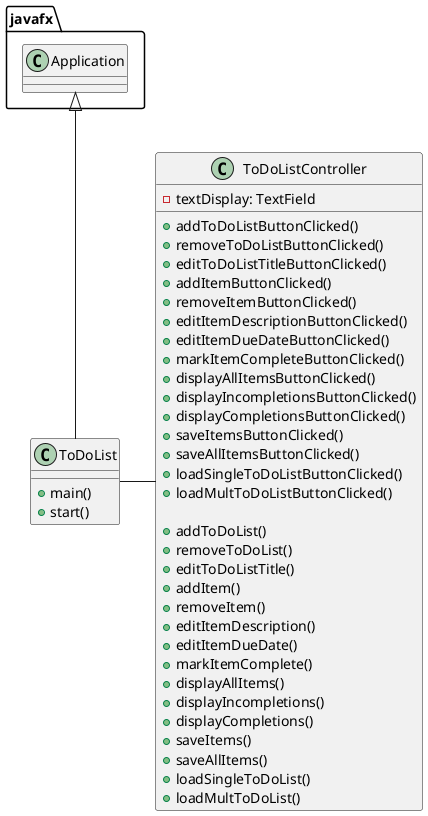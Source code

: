 @startuml
'https://plantuml.com/class-diagram

class ToDoList {
    + main()
    + start()
}
class ToDoListController {
    - textDisplay: TextField

    + addToDoListButtonClicked()
    + removeToDoListButtonClicked()
    + editToDoListTitleButtonClicked()
    + addItemButtonClicked()
    + removeItemButtonClicked()
    + editItemDescriptionButtonClicked()
    + editItemDueDateButtonClicked()
    + markItemCompleteButtonClicked()
    + displayAllItemsButtonClicked()
    + displayIncompletionsButtonClicked()
    + displayCompletionsButtonClicked()
    + saveItemsButtonClicked()
    + saveAllItemsButtonClicked()
    + loadSingleToDoListButtonClicked()
    + loadMultToDoListButtonClicked()

    + addToDoList()
    + removeToDoList()
    + editToDoListTitle()
    + addItem()
    + removeItem()
    + editItemDescription()
    + editItemDueDate()
    + markItemComplete()
    + displayAllItems()
    + displayIncompletions()
    + displayCompletions()
    + saveItems()
    + saveAllItems()
    + loadSingleToDoList()
    + loadMultToDoList()
}

javafx.Application <|-- ToDoList

ToDoList - ToDoListController

@enduml